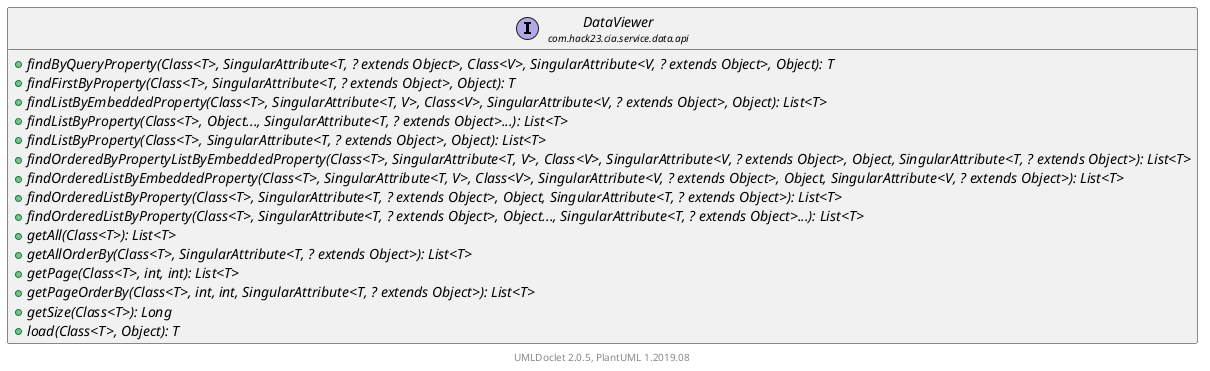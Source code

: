@startuml
    set namespaceSeparator none
    hide empty fields
    hide empty methods

    interface "<size:14>DataViewer\n<size:10>com.hack23.cia.service.data.api" as com.hack23.cia.service.data.api.DataViewer [[DataViewer.html]] {
        {abstract} +findByQueryProperty(Class<T>, SingularAttribute<T, ? extends Object>, Class<V>, SingularAttribute<V, ? extends Object>, Object): T
        {abstract} +findFirstByProperty(Class<T>, SingularAttribute<T, ? extends Object>, Object): T
        {abstract} +findListByEmbeddedProperty(Class<T>, SingularAttribute<T, V>, Class<V>, SingularAttribute<V, ? extends Object>, Object): List<T>
        {abstract} +findListByProperty(Class<T>, Object..., SingularAttribute<T, ? extends Object>...): List<T>
        {abstract} +findListByProperty(Class<T>, SingularAttribute<T, ? extends Object>, Object): List<T>
        {abstract} +findOrderedByPropertyListByEmbeddedProperty(Class<T>, SingularAttribute<T, V>, Class<V>, SingularAttribute<V, ? extends Object>, Object, SingularAttribute<T, ? extends Object>): List<T>
        {abstract} +findOrderedListByEmbeddedProperty(Class<T>, SingularAttribute<T, V>, Class<V>, SingularAttribute<V, ? extends Object>, Object, SingularAttribute<V, ? extends Object>): List<T>
        {abstract} +findOrderedListByProperty(Class<T>, SingularAttribute<T, ? extends Object>, Object, SingularAttribute<T, ? extends Object>): List<T>
        {abstract} +findOrderedListByProperty(Class<T>, SingularAttribute<T, ? extends Object>, Object..., SingularAttribute<T, ? extends Object>...): List<T>
        {abstract} +getAll(Class<T>): List<T>
        {abstract} +getAllOrderBy(Class<T>, SingularAttribute<T, ? extends Object>): List<T>
        {abstract} +getPage(Class<T>, int, int): List<T>
        {abstract} +getPageOrderBy(Class<T>, int, int, SingularAttribute<T, ? extends Object>): List<T>
        {abstract} +getSize(Class<T>): Long
        {abstract} +load(Class<T>, Object): T
    }

    center footer UMLDoclet 2.0.5, PlantUML 1.2019.08
@enduml
